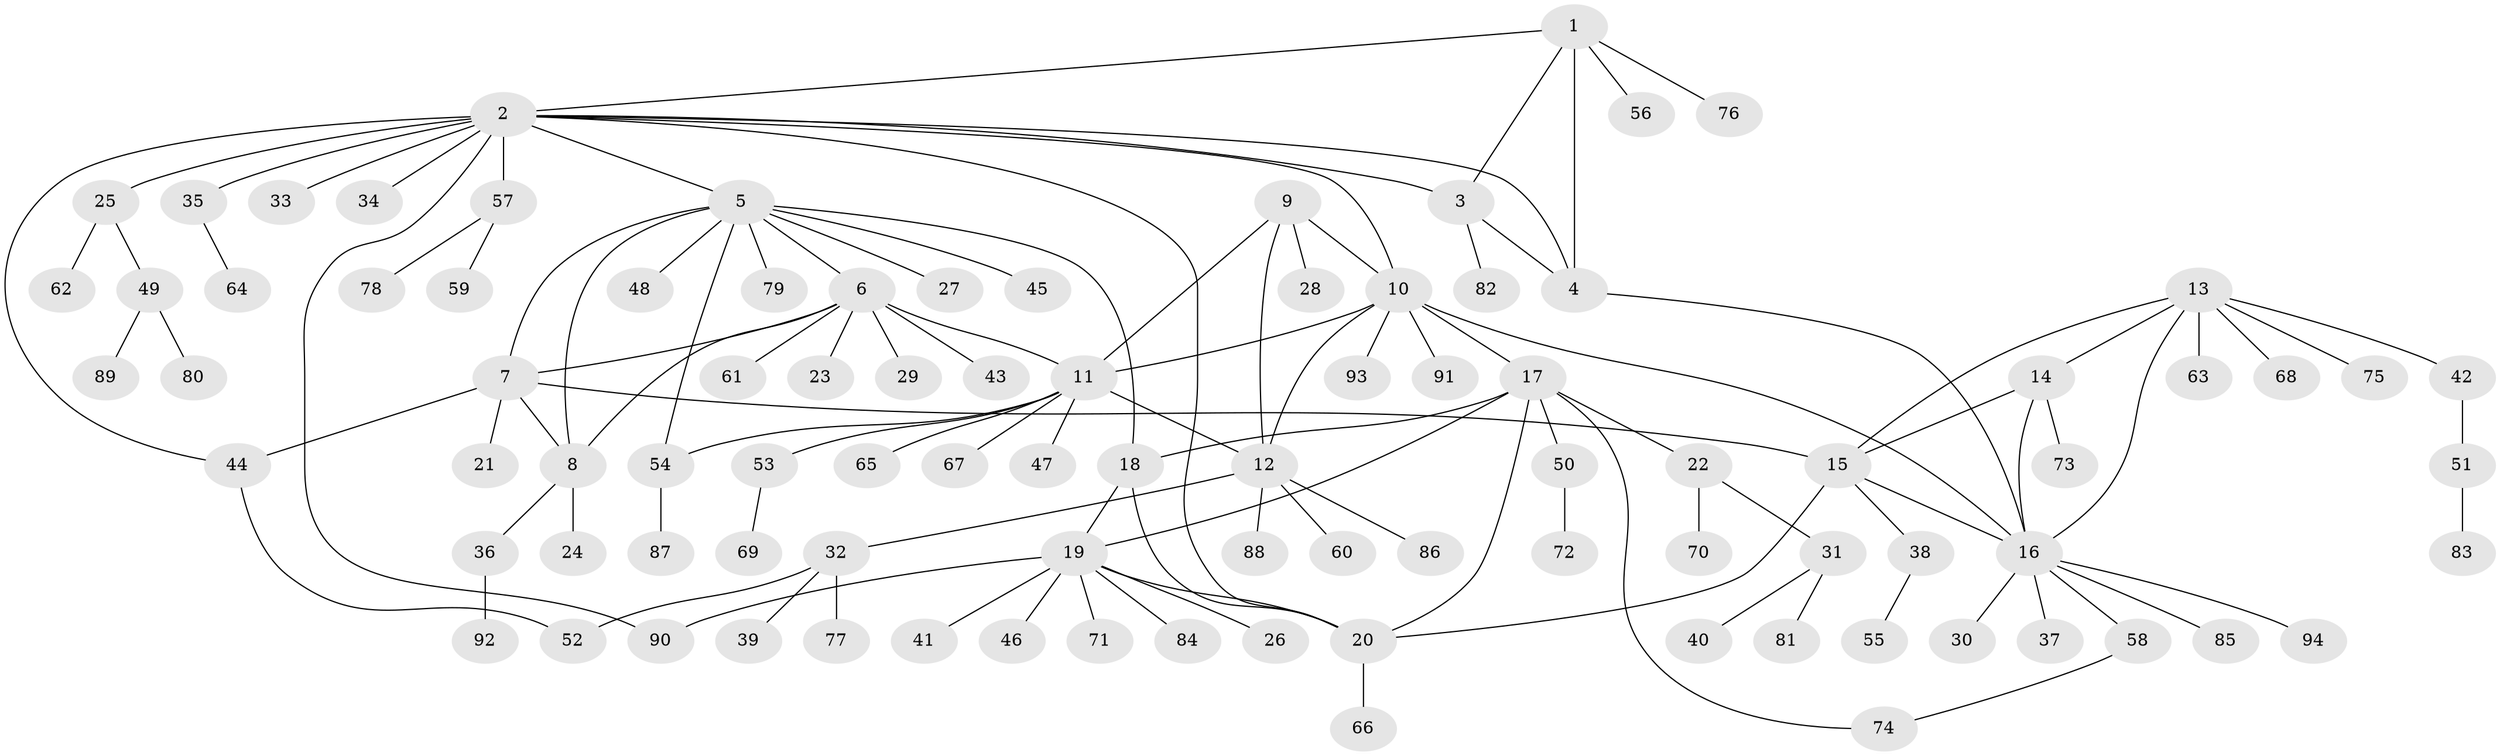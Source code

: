 // Generated by graph-tools (version 1.1) at 2025/02/03/09/25 03:02:34]
// undirected, 94 vertices, 119 edges
graph export_dot {
graph [start="1"]
  node [color=gray90,style=filled];
  1;
  2;
  3;
  4;
  5;
  6;
  7;
  8;
  9;
  10;
  11;
  12;
  13;
  14;
  15;
  16;
  17;
  18;
  19;
  20;
  21;
  22;
  23;
  24;
  25;
  26;
  27;
  28;
  29;
  30;
  31;
  32;
  33;
  34;
  35;
  36;
  37;
  38;
  39;
  40;
  41;
  42;
  43;
  44;
  45;
  46;
  47;
  48;
  49;
  50;
  51;
  52;
  53;
  54;
  55;
  56;
  57;
  58;
  59;
  60;
  61;
  62;
  63;
  64;
  65;
  66;
  67;
  68;
  69;
  70;
  71;
  72;
  73;
  74;
  75;
  76;
  77;
  78;
  79;
  80;
  81;
  82;
  83;
  84;
  85;
  86;
  87;
  88;
  89;
  90;
  91;
  92;
  93;
  94;
  1 -- 2;
  1 -- 3;
  1 -- 4;
  1 -- 56;
  1 -- 76;
  2 -- 3;
  2 -- 4;
  2 -- 5;
  2 -- 10;
  2 -- 20;
  2 -- 25;
  2 -- 33;
  2 -- 34;
  2 -- 35;
  2 -- 44;
  2 -- 57;
  2 -- 90;
  3 -- 4;
  3 -- 82;
  4 -- 16;
  5 -- 6;
  5 -- 7;
  5 -- 8;
  5 -- 18;
  5 -- 27;
  5 -- 45;
  5 -- 48;
  5 -- 54;
  5 -- 79;
  6 -- 7;
  6 -- 8;
  6 -- 11;
  6 -- 23;
  6 -- 29;
  6 -- 43;
  6 -- 61;
  7 -- 8;
  7 -- 15;
  7 -- 21;
  7 -- 44;
  8 -- 24;
  8 -- 36;
  9 -- 10;
  9 -- 11;
  9 -- 12;
  9 -- 28;
  10 -- 11;
  10 -- 12;
  10 -- 16;
  10 -- 17;
  10 -- 91;
  10 -- 93;
  11 -- 12;
  11 -- 47;
  11 -- 53;
  11 -- 54;
  11 -- 65;
  11 -- 67;
  12 -- 32;
  12 -- 60;
  12 -- 86;
  12 -- 88;
  13 -- 14;
  13 -- 15;
  13 -- 16;
  13 -- 42;
  13 -- 63;
  13 -- 68;
  13 -- 75;
  14 -- 15;
  14 -- 16;
  14 -- 73;
  15 -- 16;
  15 -- 20;
  15 -- 38;
  16 -- 30;
  16 -- 37;
  16 -- 58;
  16 -- 85;
  16 -- 94;
  17 -- 18;
  17 -- 19;
  17 -- 20;
  17 -- 22;
  17 -- 50;
  17 -- 74;
  18 -- 19;
  18 -- 20;
  19 -- 20;
  19 -- 26;
  19 -- 41;
  19 -- 46;
  19 -- 71;
  19 -- 84;
  19 -- 90;
  20 -- 66;
  22 -- 31;
  22 -- 70;
  25 -- 49;
  25 -- 62;
  31 -- 40;
  31 -- 81;
  32 -- 39;
  32 -- 52;
  32 -- 77;
  35 -- 64;
  36 -- 92;
  38 -- 55;
  42 -- 51;
  44 -- 52;
  49 -- 80;
  49 -- 89;
  50 -- 72;
  51 -- 83;
  53 -- 69;
  54 -- 87;
  57 -- 59;
  57 -- 78;
  58 -- 74;
}

